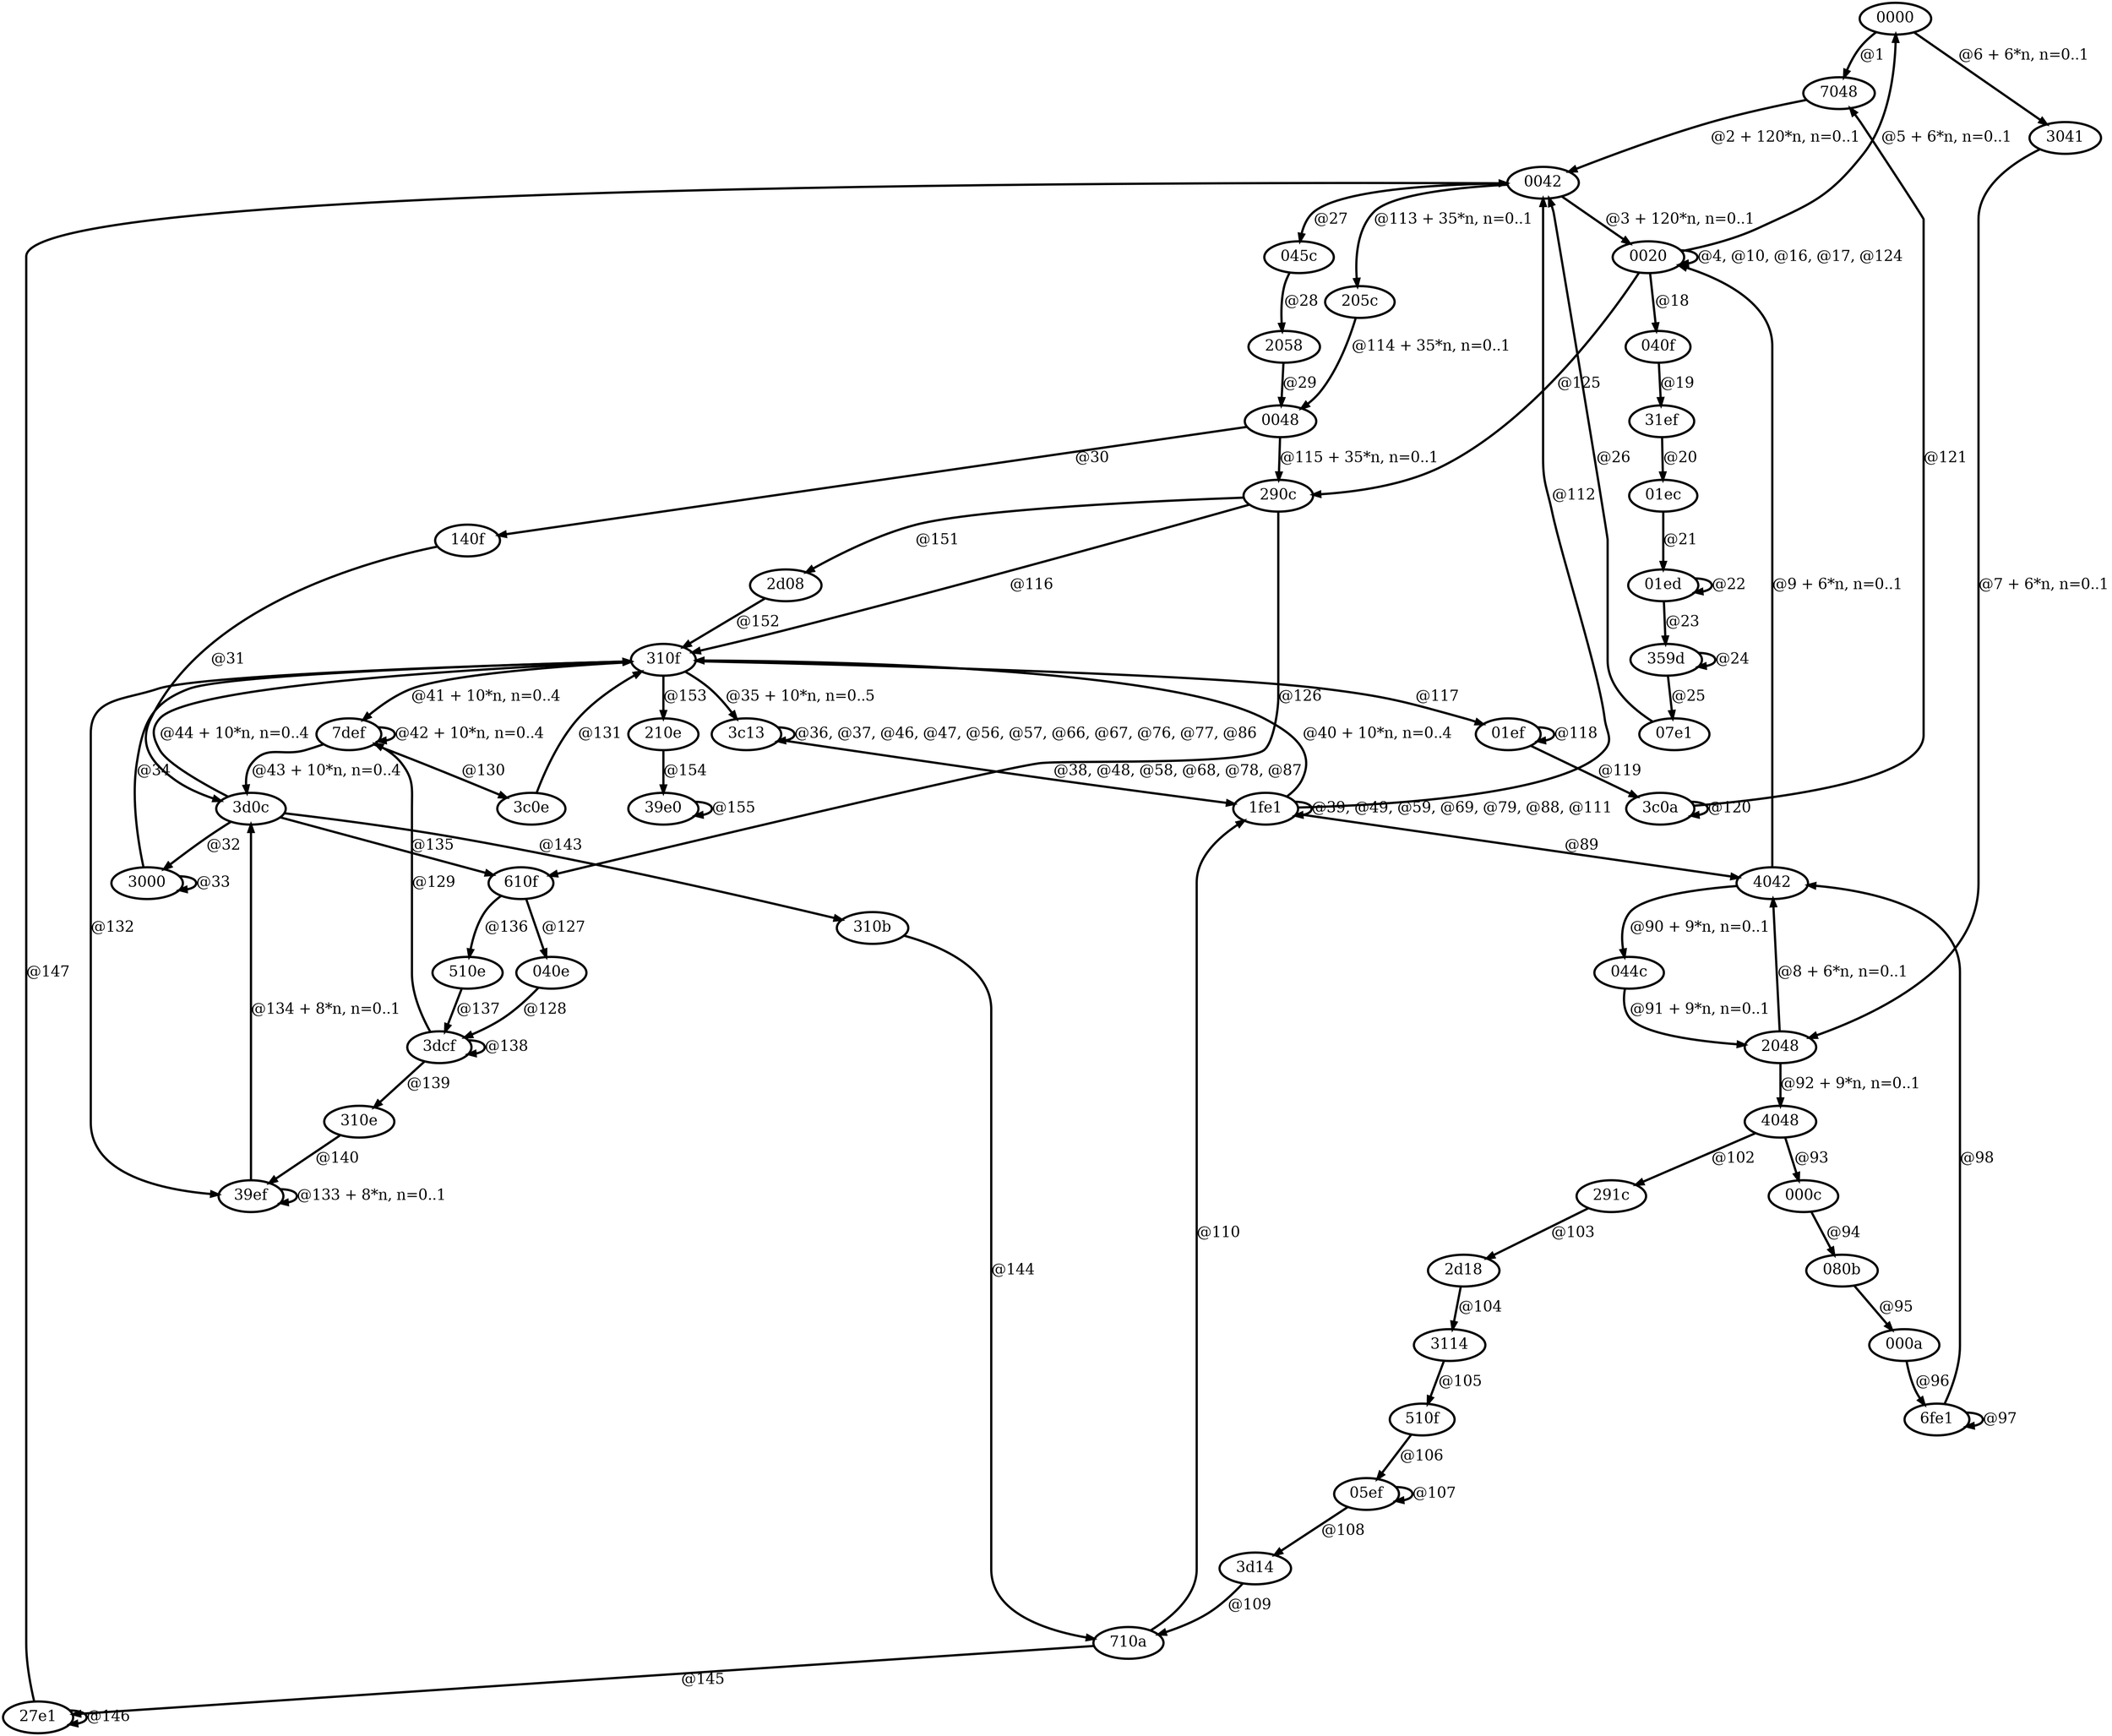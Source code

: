digraph G {
        node [style=rounded, penwidth=3, fontsize=20, shape=oval];
        "0000" -> "7048" [label="@1", color=black,arrowsize=1,style=bold,penwidth=3,fontsize=20];
"7048" -> "0042" [label="@2 + 120*n, n=0..1", color=black,arrowsize=1,style=bold,penwidth=3,fontsize=20];
"0042" -> "0020" [label="@3 + 120*n, n=0..1", color=black,arrowsize=1,style=bold,penwidth=3,fontsize=20];
"0020" -> "0020" [label="@4, @10, @16, @17, @124", color=black,arrowsize=1,style=bold,penwidth=3,fontsize=20];
"0020" -> "0000" [label="@5 + 6*n, n=0..1", color=black,arrowsize=1,style=bold,penwidth=3,fontsize=20];
"0000" -> "3041" [label="@6 + 6*n, n=0..1", color=black,arrowsize=1,style=bold,penwidth=3,fontsize=20];
"3041" -> "2048" [label="@7 + 6*n, n=0..1", color=black,arrowsize=1,style=bold,penwidth=3,fontsize=20];
"2048" -> "4042" [label="@8 + 6*n, n=0..1", color=black,arrowsize=1,style=bold,penwidth=3,fontsize=20];
"4042" -> "0020" [label="@9 + 6*n, n=0..1", color=black,arrowsize=1,style=bold,penwidth=3,fontsize=20];
"0020" -> "040f" [label="@18", color=black,arrowsize=1,style=bold,penwidth=3,fontsize=20];
"040f" -> "31ef" [label="@19", color=black,arrowsize=1,style=bold,penwidth=3,fontsize=20];
"31ef" -> "01ec" [label="@20", color=black,arrowsize=1,style=bold,penwidth=3,fontsize=20];
"01ec" -> "01ed" [label="@21", color=black,arrowsize=1,style=bold,penwidth=3,fontsize=20];
"01ed" -> "01ed" [label="@22", color=black,arrowsize=1,style=bold,penwidth=3,fontsize=20];
"01ed" -> "359d" [label="@23", color=black,arrowsize=1,style=bold,penwidth=3,fontsize=20];
"359d" -> "359d" [label="@24", color=black,arrowsize=1,style=bold,penwidth=3,fontsize=20];
"359d" -> "07e1" [label="@25", color=black,arrowsize=1,style=bold,penwidth=3,fontsize=20];
"07e1" -> "0042" [label="@26", color=black,arrowsize=1,style=bold,penwidth=3,fontsize=20];
"0042" -> "045c" [label="@27", color=black,arrowsize=1,style=bold,penwidth=3,fontsize=20];
"045c" -> "2058" [label="@28", color=black,arrowsize=1,style=bold,penwidth=3,fontsize=20];
"2058" -> "0048" [label="@29", color=black,arrowsize=1,style=bold,penwidth=3,fontsize=20];
"0048" -> "140f" [label="@30", color=black,arrowsize=1,style=bold,penwidth=3,fontsize=20];
"140f" -> "3d0c" [label="@31", color=black,arrowsize=1,style=bold,penwidth=3,fontsize=20];
"3d0c" -> "3000" [label="@32", color=black,arrowsize=1,style=bold,penwidth=3,fontsize=20];
"3000" -> "3000" [label="@33", color=black,arrowsize=1,style=bold,penwidth=3,fontsize=20];
"3000" -> "310f" [label="@34", color=black,arrowsize=1,style=bold,penwidth=3,fontsize=20];
"310f" -> "3c13" [label="@35 + 10*n, n=0..5", color=black,arrowsize=1,style=bold,penwidth=3,fontsize=20];
"3c13" -> "3c13" [label="@36, @37, @46, @47, @56, @57, @66, @67, @76, @77, @86", color=black,arrowsize=1,style=bold,penwidth=3,fontsize=20];
"3c13" -> "1fe1" [label="@38, @48, @58, @68, @78, @87", color=black,arrowsize=1,style=bold,penwidth=3,fontsize=20];
"1fe1" -> "1fe1" [label="@39, @49, @59, @69, @79, @88, @111", color=black,arrowsize=1,style=bold,penwidth=3,fontsize=20];
"1fe1" -> "310f" [label="@40 + 10*n, n=0..4", color=black,arrowsize=1,style=bold,penwidth=3,fontsize=20];
"310f" -> "7def" [label="@41 + 10*n, n=0..4", color=black,arrowsize=1,style=bold,penwidth=3,fontsize=20];
"7def" -> "7def" [label="@42 + 10*n, n=0..4", color=black,arrowsize=1,style=bold,penwidth=3,fontsize=20];
"7def" -> "3d0c" [label="@43 + 10*n, n=0..4", color=black,arrowsize=1,style=bold,penwidth=3,fontsize=20];
"3d0c" -> "310f" [label="@44 + 10*n, n=0..4", color=black,arrowsize=1,style=bold,penwidth=3,fontsize=20];
"1fe1" -> "4042" [label="@89", color=black,arrowsize=1,style=bold,penwidth=3,fontsize=20];
"4042" -> "044c" [label="@90 + 9*n, n=0..1", color=black,arrowsize=1,style=bold,penwidth=3,fontsize=20];
"044c" -> "2048" [label="@91 + 9*n, n=0..1", color=black,arrowsize=1,style=bold,penwidth=3,fontsize=20];
"2048" -> "4048" [label="@92 + 9*n, n=0..1", color=black,arrowsize=1,style=bold,penwidth=3,fontsize=20];
"4048" -> "000c" [label="@93", color=black,arrowsize=1,style=bold,penwidth=3,fontsize=20];
"000c" -> "080b" [label="@94", color=black,arrowsize=1,style=bold,penwidth=3,fontsize=20];
"080b" -> "000a" [label="@95", color=black,arrowsize=1,style=bold,penwidth=3,fontsize=20];
"000a" -> "6fe1" [label="@96", color=black,arrowsize=1,style=bold,penwidth=3,fontsize=20];
"6fe1" -> "6fe1" [label="@97", color=black,arrowsize=1,style=bold,penwidth=3,fontsize=20];
"6fe1" -> "4042" [label="@98", color=black,arrowsize=1,style=bold,penwidth=3,fontsize=20];
"4048" -> "291c" [label="@102", color=black,arrowsize=1,style=bold,penwidth=3,fontsize=20];
"291c" -> "2d18" [label="@103", color=black,arrowsize=1,style=bold,penwidth=3,fontsize=20];
"2d18" -> "3114" [label="@104", color=black,arrowsize=1,style=bold,penwidth=3,fontsize=20];
"3114" -> "510f" [label="@105", color=black,arrowsize=1,style=bold,penwidth=3,fontsize=20];
"510f" -> "05ef" [label="@106", color=black,arrowsize=1,style=bold,penwidth=3,fontsize=20];
"05ef" -> "05ef" [label="@107", color=black,arrowsize=1,style=bold,penwidth=3,fontsize=20];
"05ef" -> "3d14" [label="@108", color=black,arrowsize=1,style=bold,penwidth=3,fontsize=20];
"3d14" -> "710a" [label="@109", color=black,arrowsize=1,style=bold,penwidth=3,fontsize=20];
"710a" -> "1fe1" [label="@110", color=black,arrowsize=1,style=bold,penwidth=3,fontsize=20];
"1fe1" -> "0042" [label="@112", color=black,arrowsize=1,style=bold,penwidth=3,fontsize=20];
"0042" -> "205c" [label="@113 + 35*n, n=0..1", color=black,arrowsize=1,style=bold,penwidth=3,fontsize=20];
"205c" -> "0048" [label="@114 + 35*n, n=0..1", color=black,arrowsize=1,style=bold,penwidth=3,fontsize=20];
"0048" -> "290c" [label="@115 + 35*n, n=0..1", color=black,arrowsize=1,style=bold,penwidth=3,fontsize=20];
"290c" -> "310f" [label="@116", color=black,arrowsize=1,style=bold,penwidth=3,fontsize=20];
"310f" -> "01ef" [label="@117", color=black,arrowsize=1,style=bold,penwidth=3,fontsize=20];
"01ef" -> "01ef" [label="@118", color=black,arrowsize=1,style=bold,penwidth=3,fontsize=20];
"01ef" -> "3c0a" [label="@119", color=black,arrowsize=1,style=bold,penwidth=3,fontsize=20];
"3c0a" -> "3c0a" [label="@120", color=black,arrowsize=1,style=bold,penwidth=3,fontsize=20];
"3c0a" -> "7048" [label="@121", color=black,arrowsize=1,style=bold,penwidth=3,fontsize=20];
"0020" -> "290c" [label="@125", color=black,arrowsize=1,style=bold,penwidth=3,fontsize=20];
"290c" -> "610f" [label="@126", color=black,arrowsize=1,style=bold,penwidth=3,fontsize=20];
"610f" -> "040e" [label="@127", color=black,arrowsize=1,style=bold,penwidth=3,fontsize=20];
"040e" -> "3dcf" [label="@128", color=black,arrowsize=1,style=bold,penwidth=3,fontsize=20];
"3dcf" -> "7def" [label="@129", color=black,arrowsize=1,style=bold,penwidth=3,fontsize=20];
"7def" -> "3c0e" [label="@130", color=black,arrowsize=1,style=bold,penwidth=3,fontsize=20];
"3c0e" -> "310f" [label="@131", color=black,arrowsize=1,style=bold,penwidth=3,fontsize=20];
"310f" -> "39ef" [label="@132", color=black,arrowsize=1,style=bold,penwidth=3,fontsize=20];
"39ef" -> "39ef" [label="@133 + 8*n, n=0..1", color=black,arrowsize=1,style=bold,penwidth=3,fontsize=20];
"39ef" -> "3d0c" [label="@134 + 8*n, n=0..1", color=black,arrowsize=1,style=bold,penwidth=3,fontsize=20];
"3d0c" -> "610f" [label="@135", color=black,arrowsize=1,style=bold,penwidth=3,fontsize=20];
"610f" -> "510e" [label="@136", color=black,arrowsize=1,style=bold,penwidth=3,fontsize=20];
"510e" -> "3dcf" [label="@137", color=black,arrowsize=1,style=bold,penwidth=3,fontsize=20];
"3dcf" -> "3dcf" [label="@138", color=black,arrowsize=1,style=bold,penwidth=3,fontsize=20];
"3dcf" -> "310e" [label="@139", color=black,arrowsize=1,style=bold,penwidth=3,fontsize=20];
"310e" -> "39ef" [label="@140", color=black,arrowsize=1,style=bold,penwidth=3,fontsize=20];
"3d0c" -> "310b" [label="@143", color=black,arrowsize=1,style=bold,penwidth=3,fontsize=20];
"310b" -> "710a" [label="@144", color=black,arrowsize=1,style=bold,penwidth=3,fontsize=20];
"710a" -> "27e1" [label="@145", color=black,arrowsize=1,style=bold,penwidth=3,fontsize=20];
"27e1" -> "27e1" [label="@146", color=black,arrowsize=1,style=bold,penwidth=3,fontsize=20];
"27e1" -> "0042" [label="@147", color=black,arrowsize=1,style=bold,penwidth=3,fontsize=20];
"290c" -> "2d08" [label="@151", color=black,arrowsize=1,style=bold,penwidth=3,fontsize=20];
"2d08" -> "310f" [label="@152", color=black,arrowsize=1,style=bold,penwidth=3,fontsize=20];
"310f" -> "210e" [label="@153", color=black,arrowsize=1,style=bold,penwidth=3,fontsize=20];
"210e" -> "39e0" [label="@154", color=black,arrowsize=1,style=bold,penwidth=3,fontsize=20];
"39e0" -> "39e0" [label="@155", color=black,arrowsize=1,style=bold,penwidth=3,fontsize=20];
}
